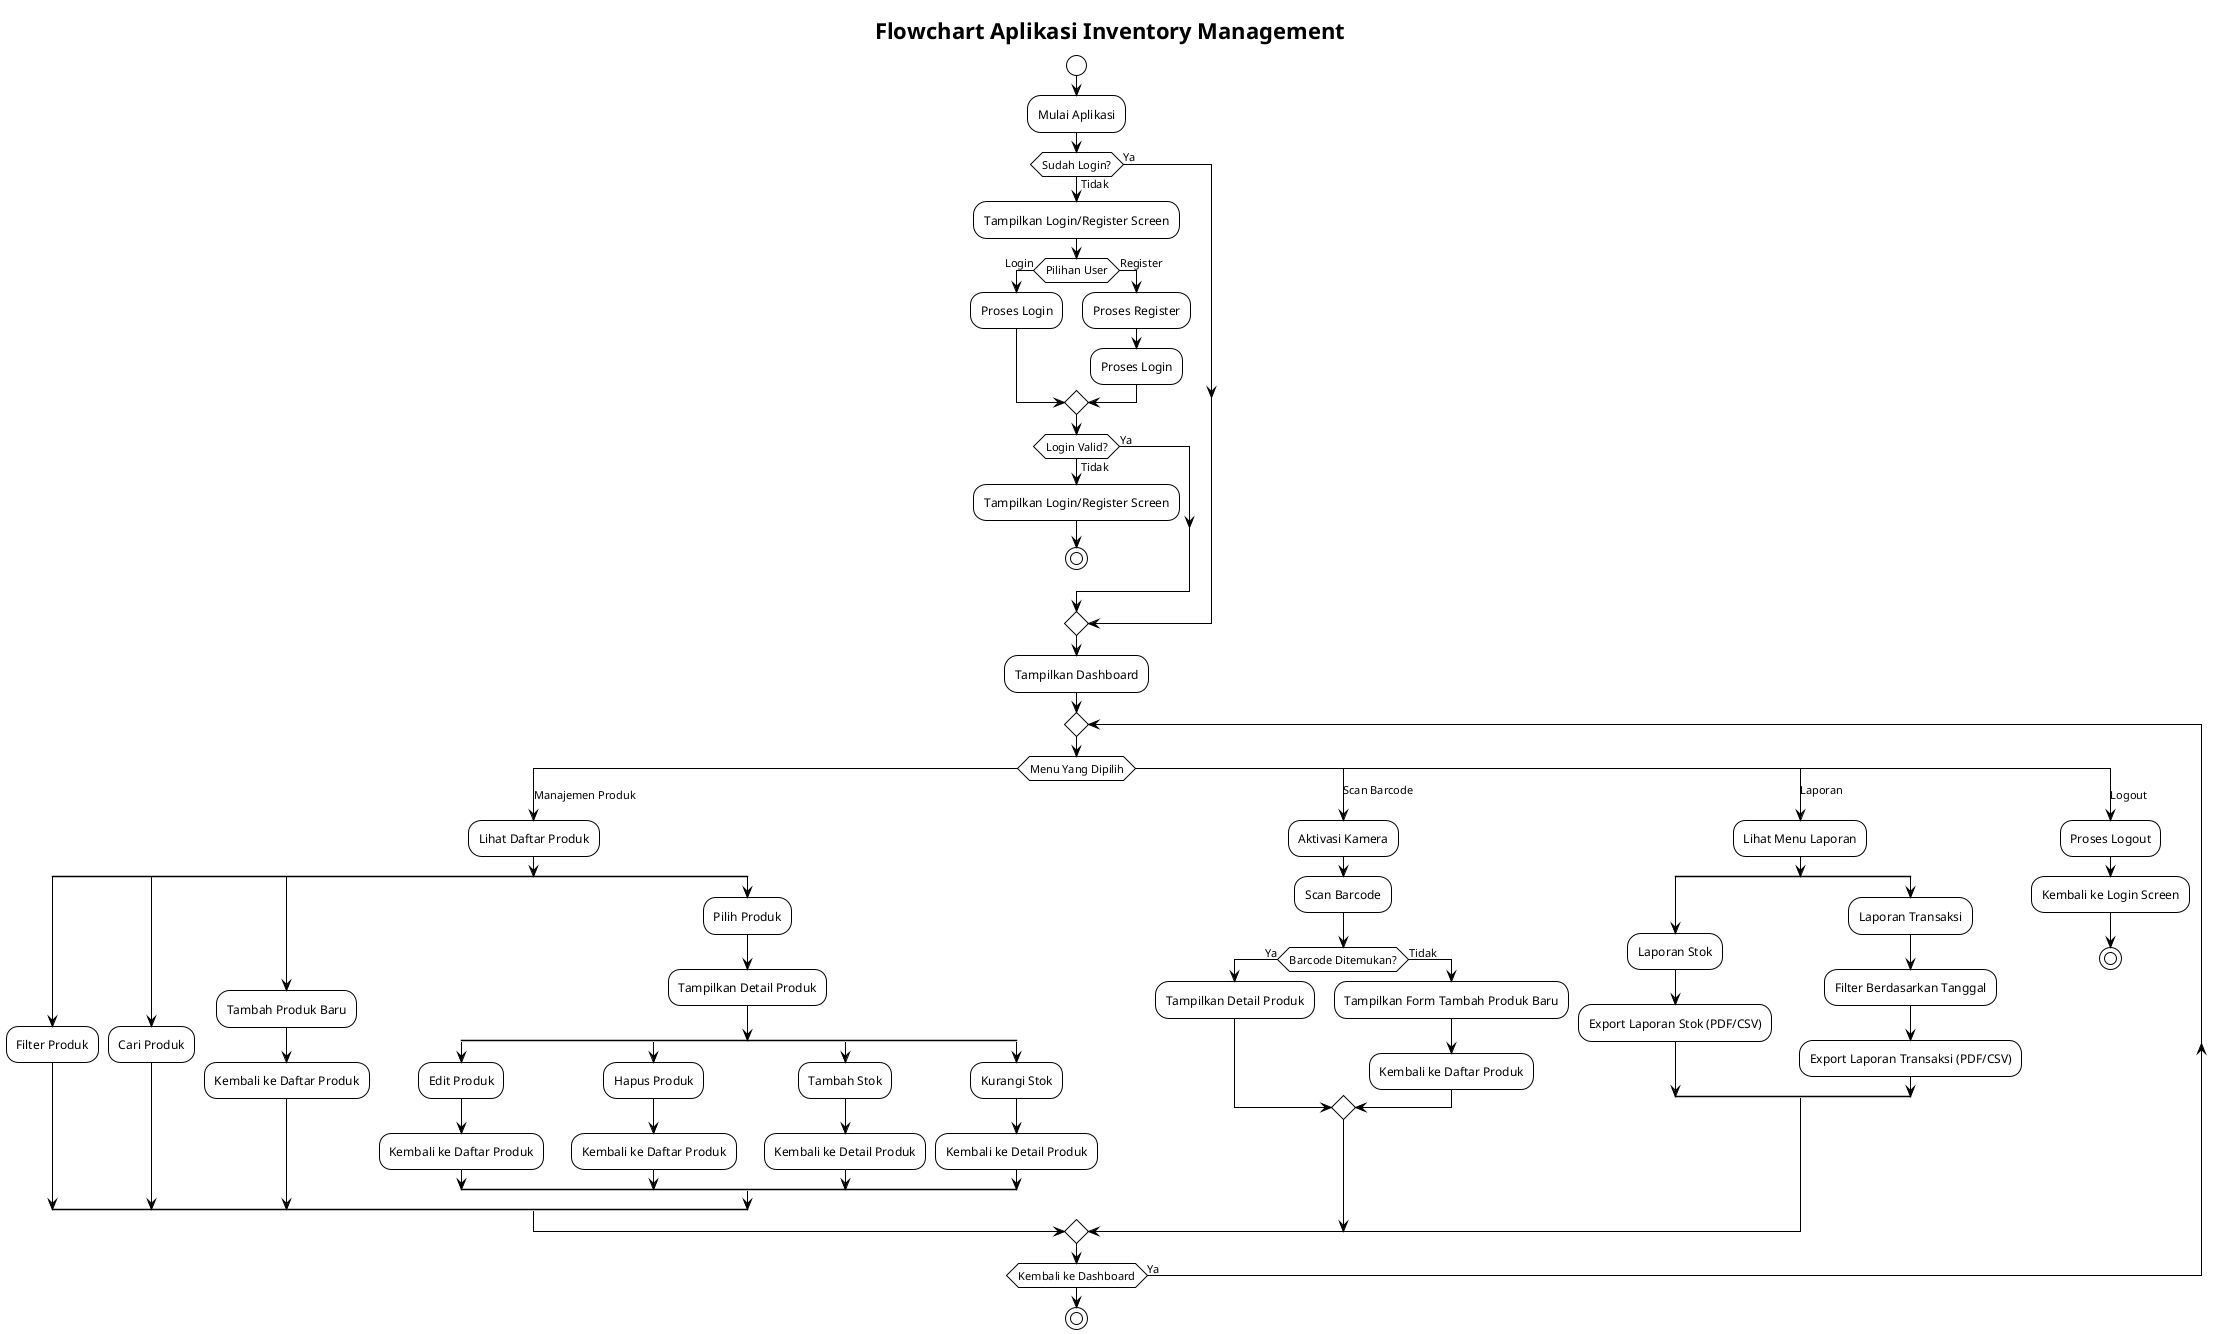 @startuml "Inventory Management Flowchart"
!theme plain
title Flowchart Aplikasi Inventory Management

start
:Mulai Aplikasi;

if (Sudah Login?) then (Ya)
else (Tidak)
  :Tampilkan Login/Register Screen;

  if (Pilihan User) then (Login)
    :Proses Login;
  else (Register)
    :Proses Register;
    :Proses Login;
  endif

  if (Login Valid?) then (Ya)
  else (Tidak)
    :Tampilkan Login/Register Screen;
    stop
  endif
endif

:Tampilkan Dashboard;

repeat
  switch (Menu Yang Dipilih)

  case (Manajemen Produk)
    :Lihat Daftar Produk;

    split
      :Filter Produk;
    split again
      :Cari Produk;
    split again
      :Tambah Produk Baru;
      :Kembali ke Daftar Produk;
    split again
      :Pilih Produk;
      :Tampilkan Detail Produk;

      split
        :Edit Produk;
        :Kembali ke Daftar Produk;
      split again
        :Hapus Produk;
        :Kembali ke Daftar Produk;
      split again
        :Tambah Stok;
        :Kembali ke Detail Produk;
      split again
        :Kurangi Stok;
        :Kembali ke Detail Produk;
      end split
    end split

  case (Scan Barcode)
    :Aktivasi Kamera;
    :Scan Barcode;

    if (Barcode Ditemukan?) then (Ya)
      :Tampilkan Detail Produk;
    else (Tidak)
      :Tampilkan Form Tambah Produk Baru;
      :Kembali ke Daftar Produk;
    endif

  case (Laporan)
    :Lihat Menu Laporan;

    split
      :Laporan Stok;
      :Export Laporan Stok (PDF/CSV);
    split again
      :Laporan Transaksi;
      :Filter Berdasarkan Tanggal;
      :Export Laporan Transaksi (PDF/CSV);
    end split

  ' case (Profil)
  '   :Tampilkan Profil;

  '   split
  '     :Edit Profil;
  '   split again
  '     :Ubah Password;
  '   end split

  case (Logout)
    :Proses Logout;
    :Kembali ke Login Screen;
    stop

  endswitch

repeat while (Kembali ke Dashboard) is (Ya)

stop
@enduml
